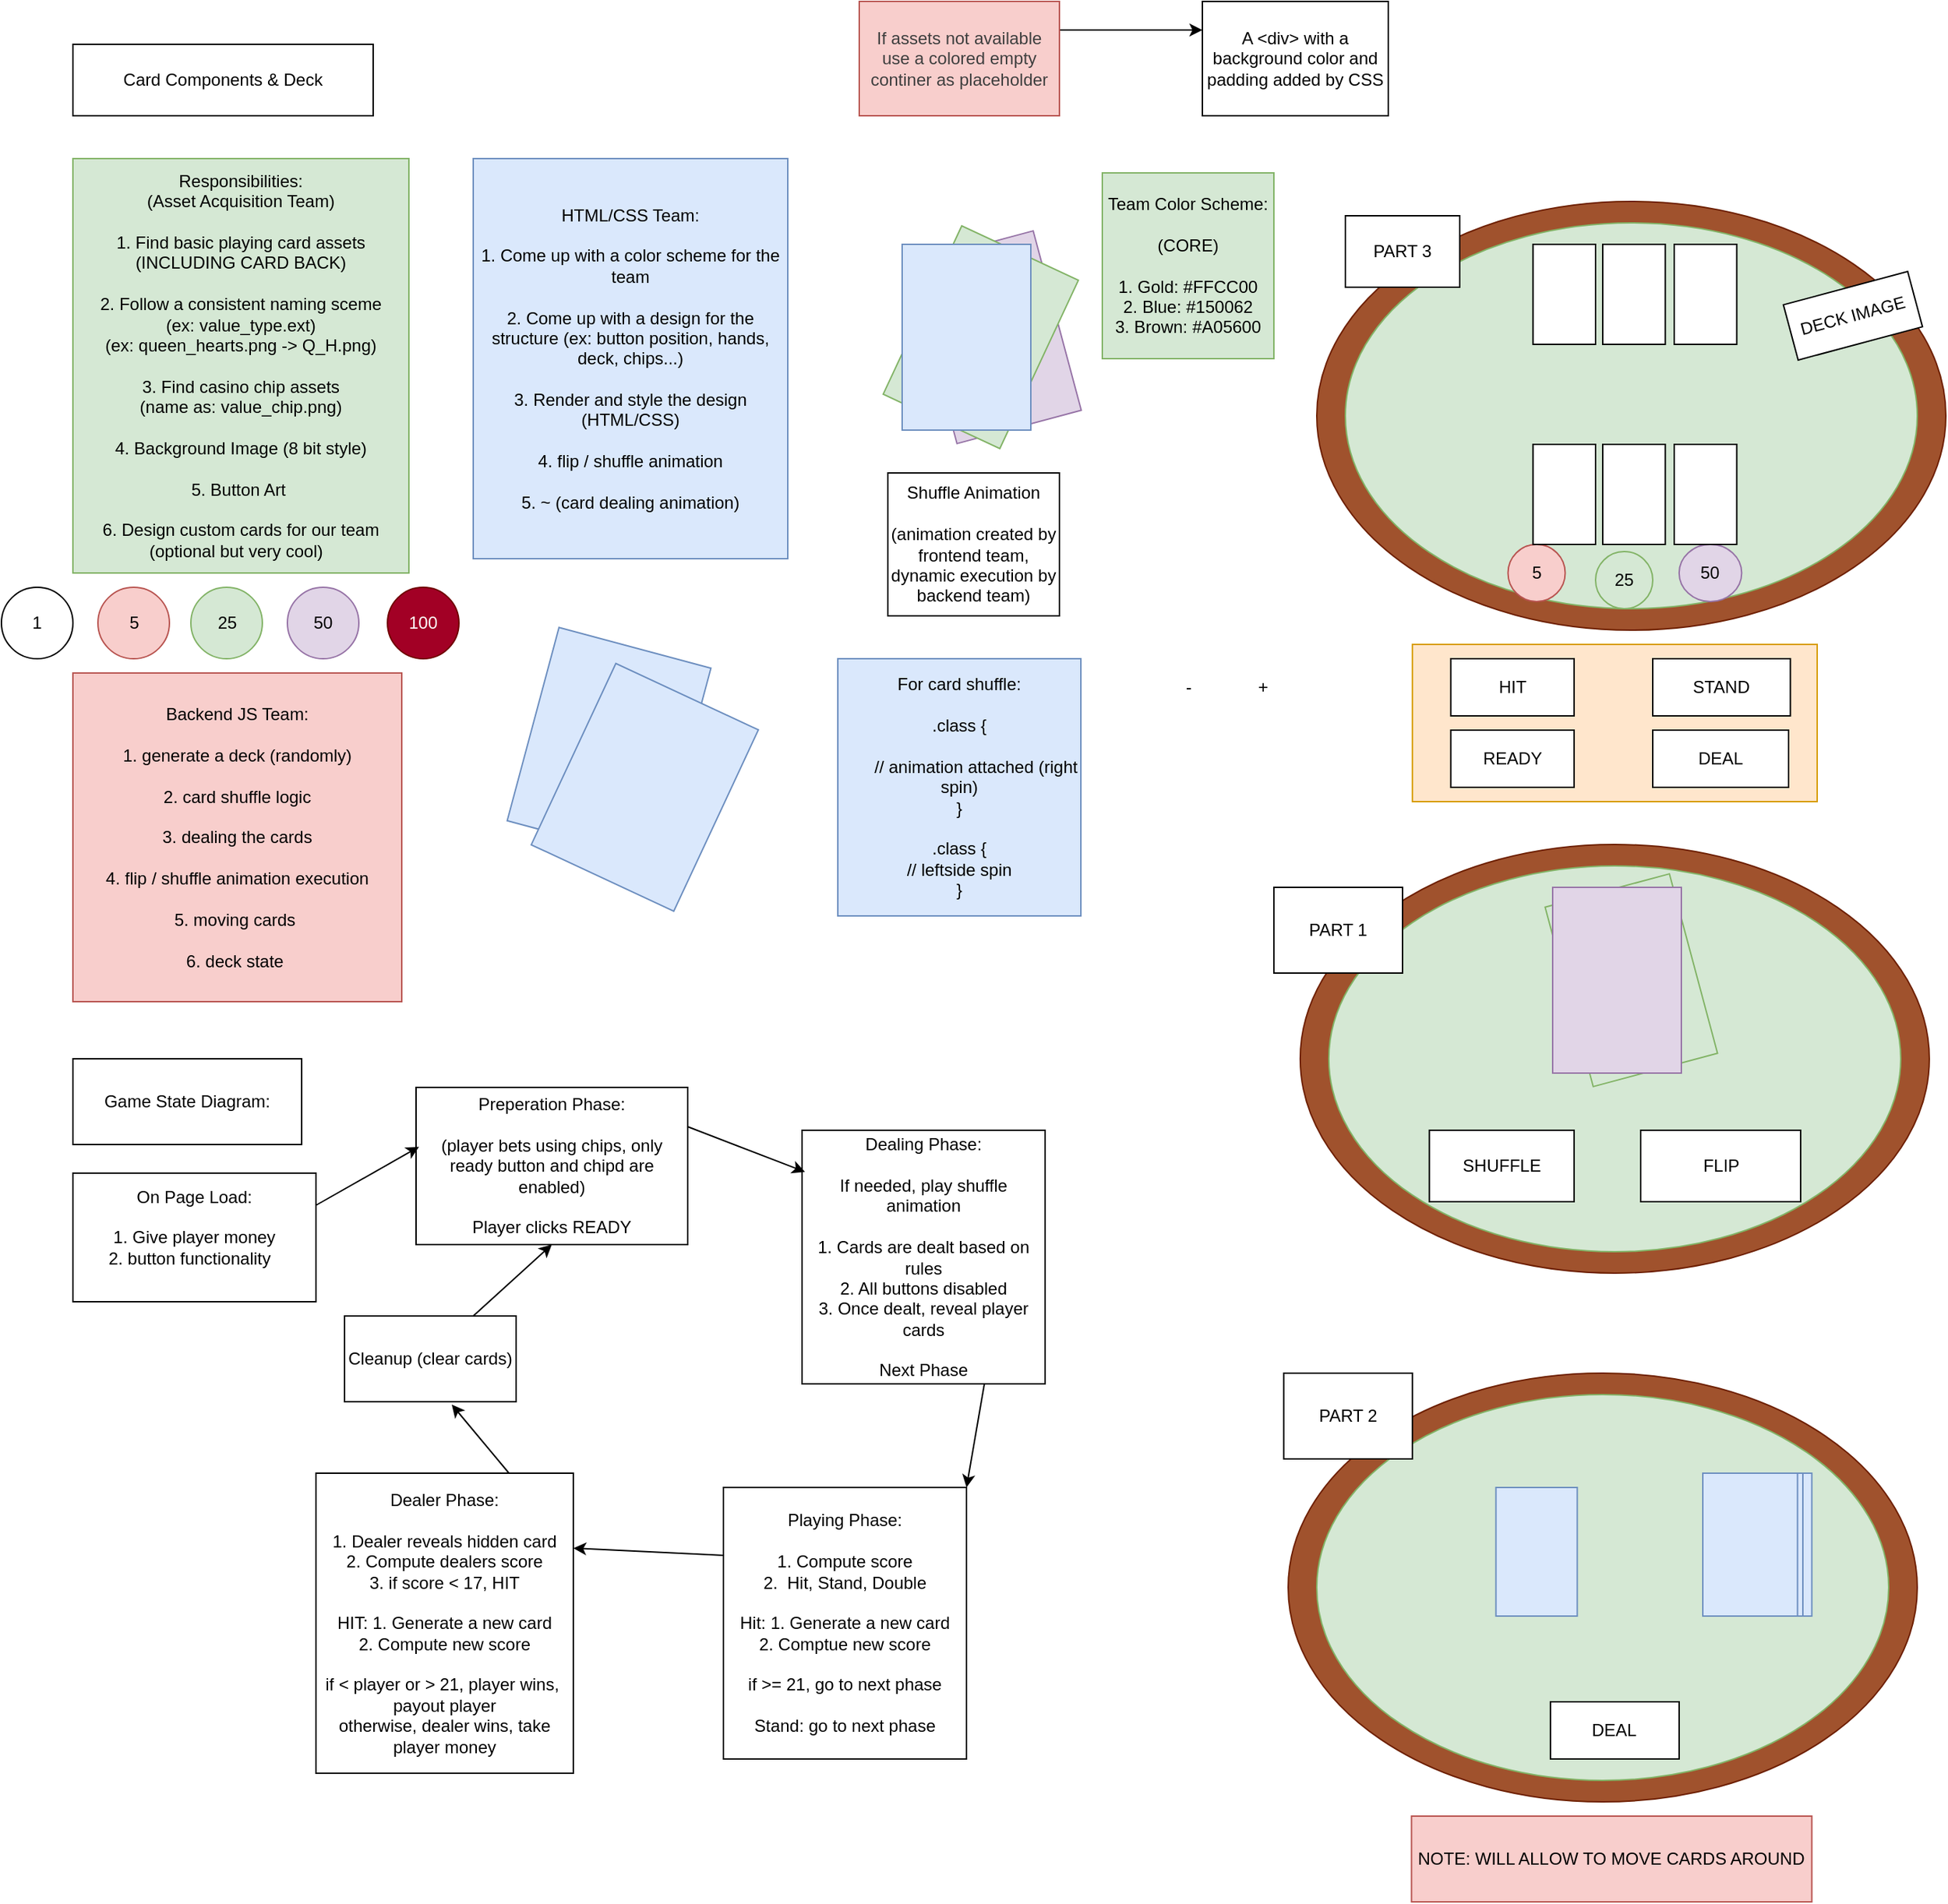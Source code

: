 <mxfile>
    <diagram id="_-PKDv2D4QOxhtcSlVaa" name="Page-1">
        <mxGraphModel dx="730" dy="296" grid="1" gridSize="10" guides="1" tooltips="1" connect="1" arrows="1" fold="1" page="1" pageScale="1" pageWidth="700" pageHeight="1000" background="none" math="0" shadow="0">
            <root>
                <mxCell id="0"/>
                <mxCell id="1" parent="0"/>
                <mxCell id="75" value="" style="ellipse;whiteSpace=wrap;html=1;fillColor=#a0522d;strokeColor=#6D1F00;fontColor=#ffffff;" parent="1" vertex="1">
                    <mxGeometry x="930" y="1000" width="440" height="300" as="geometry"/>
                </mxCell>
                <mxCell id="2" value="Card Components &amp;amp; Deck" style="whiteSpace=wrap;html=1;" parent="1" vertex="1">
                    <mxGeometry x="80" y="70" width="210" height="50" as="geometry"/>
                </mxCell>
                <mxCell id="6" value="Responsibilities:&lt;div&gt;(Asset Acquisition Team)&lt;/div&gt;&lt;div&gt;&lt;br&gt;&lt;/div&gt;&lt;div&gt;1. Find basic playing card assets (INCLUDING CARD BACK)&lt;/div&gt;&lt;div&gt;&lt;br&gt;&lt;/div&gt;&lt;div&gt;2. Follow a consistent naming sceme&lt;/div&gt;&lt;div&gt;(ex: value_type.ext)&lt;/div&gt;&lt;div&gt;(ex: queen_hearts.png -&amp;gt; Q_H.png)&lt;/div&gt;&lt;div&gt;&lt;br&gt;&lt;/div&gt;&lt;div&gt;3. Find casino chip assets&lt;/div&gt;&lt;div&gt;(name as: value_chip.png)&lt;/div&gt;&lt;div&gt;&lt;br&gt;&lt;/div&gt;&lt;div&gt;4. Background Image (8 bit style)&lt;/div&gt;&lt;div&gt;&lt;br&gt;&lt;/div&gt;&lt;div&gt;5. Button Art&amp;nbsp;&lt;/div&gt;&lt;div&gt;&lt;br&gt;&lt;/div&gt;&lt;div&gt;6. Design custom cards for our team (optional but very cool)&amp;nbsp;&amp;nbsp;&lt;/div&gt;" style="whiteSpace=wrap;html=1;fillColor=#d5e8d4;strokeColor=#82b366;" parent="1" vertex="1">
                    <mxGeometry x="80" y="150" width="235" height="290" as="geometry"/>
                </mxCell>
                <mxCell id="7" value="5" style="ellipse;whiteSpace=wrap;html=1;fillColor=#f8cecc;strokeColor=#b85450;" parent="1" vertex="1">
                    <mxGeometry x="97.5" y="450" width="50" height="50" as="geometry"/>
                </mxCell>
                <mxCell id="8" value="25" style="ellipse;whiteSpace=wrap;html=1;fillColor=#d5e8d4;strokeColor=#82b366;" parent="1" vertex="1">
                    <mxGeometry x="162.5" y="450" width="50" height="50" as="geometry"/>
                </mxCell>
                <mxCell id="9" value="50" style="ellipse;whiteSpace=wrap;html=1;fillColor=#e1d5e7;strokeColor=#9673a6;" parent="1" vertex="1">
                    <mxGeometry x="230" y="450" width="50" height="50" as="geometry"/>
                </mxCell>
                <mxCell id="11" value="HTML/CSS Team:&lt;div&gt;&lt;br&gt;&lt;/div&gt;&lt;div&gt;1. Come up with a color scheme for the team&lt;/div&gt;&lt;div&gt;&lt;br&gt;&lt;/div&gt;&lt;div&gt;2. Come up with a design for the structure (ex: button position, hands, deck, chips...)&lt;/div&gt;&lt;div&gt;&lt;br&gt;&lt;/div&gt;&lt;div&gt;3. Render and style the design (HTML/CSS)&lt;/div&gt;&lt;div&gt;&lt;br&gt;&lt;/div&gt;&lt;div&gt;4. flip / shuffle animation&lt;/div&gt;&lt;div&gt;&lt;br&gt;&lt;/div&gt;&lt;div&gt;5. ~ (card dealing animation)&lt;/div&gt;" style="whiteSpace=wrap;html=1;fillColor=#dae8fc;strokeColor=#6c8ebf;" parent="1" vertex="1">
                    <mxGeometry x="360" y="150" width="220" height="280" as="geometry"/>
                </mxCell>
                <mxCell id="105" style="edgeStyle=none;html=1;exitX=1;exitY=0.25;exitDx=0;exitDy=0;entryX=0;entryY=0.25;entryDx=0;entryDy=0;" parent="1" source="12" target="104" edge="1">
                    <mxGeometry relative="1" as="geometry"/>
                </mxCell>
                <mxCell id="12" value="&lt;span style=&quot;color: rgb(63, 63, 63);&quot;&gt;If assets not available use a colored empty continer as placeholder&lt;/span&gt;" style="whiteSpace=wrap;html=1;fillColor=#f8cecc;strokeColor=#b85450;" parent="1" vertex="1">
                    <mxGeometry x="630" y="40" width="140" height="80" as="geometry"/>
                </mxCell>
                <mxCell id="13" value="" style="whiteSpace=wrap;html=1;" parent="1" vertex="1">
                    <mxGeometry x="660" y="210" width="90" height="130" as="geometry"/>
                </mxCell>
                <mxCell id="14" value="" style="whiteSpace=wrap;html=1;rotation=-15;fillColor=#e1d5e7;strokeColor=#9673a6;" parent="1" vertex="1">
                    <mxGeometry x="680" y="210" width="90" height="130" as="geometry"/>
                </mxCell>
                <mxCell id="16" value="" style="whiteSpace=wrap;html=1;rotation=-155;fillColor=#d5e8d4;strokeColor=#82b366;" parent="1" vertex="1">
                    <mxGeometry x="670" y="210" width="90" height="130" as="geometry"/>
                </mxCell>
                <mxCell id="17" value="" style="whiteSpace=wrap;html=1;rotation=0;fillColor=#dae8fc;strokeColor=#6c8ebf;" parent="1" vertex="1">
                    <mxGeometry x="660" y="210" width="90" height="130" as="geometry"/>
                </mxCell>
                <mxCell id="18" value="Shuffle Animation&lt;div&gt;&lt;br&gt;&lt;/div&gt;&lt;div&gt;(animation created by frontend team,&lt;/div&gt;&lt;div&gt;dynamic execution by backend team)&lt;/div&gt;" style="whiteSpace=wrap;html=1;" parent="1" vertex="1">
                    <mxGeometry x="650" y="370" width="120" height="100" as="geometry"/>
                </mxCell>
                <mxCell id="20" value="" style="whiteSpace=wrap;html=1;rotation=15;fillColor=#dae8fc;strokeColor=#6c8ebf;" parent="1" vertex="1">
                    <mxGeometry x="400" y="490" width="110" height="140" as="geometry"/>
                </mxCell>
                <mxCell id="21" value="" style="whiteSpace=wrap;html=1;rotation=25;fillColor=#dae8fc;strokeColor=#6c8ebf;" parent="1" vertex="1">
                    <mxGeometry x="425" y="520" width="110" height="140" as="geometry"/>
                </mxCell>
                <mxCell id="22" value="Backend JS Team:&lt;div&gt;&lt;br&gt;&lt;/div&gt;&lt;div&gt;1. generate a deck (randomly)&lt;/div&gt;&lt;div&gt;&lt;br&gt;&lt;/div&gt;&lt;div&gt;2. card shuffle logic&lt;/div&gt;&lt;div&gt;&lt;br&gt;&lt;/div&gt;&lt;div&gt;3. dealing the cards&lt;/div&gt;&lt;div&gt;&lt;br&gt;&lt;/div&gt;&lt;div&gt;4. flip / shuffle animation execution&lt;/div&gt;&lt;div&gt;&lt;br&gt;&lt;/div&gt;&lt;div&gt;5. moving cards&amp;nbsp;&lt;/div&gt;&lt;div&gt;&lt;br&gt;&lt;/div&gt;&lt;div&gt;6. deck state&amp;nbsp;&lt;/div&gt;" style="whiteSpace=wrap;html=1;fillColor=#f8cecc;strokeColor=#b85450;" parent="1" vertex="1">
                    <mxGeometry x="80" y="510" width="230" height="230" as="geometry"/>
                </mxCell>
                <mxCell id="23" value="Game State Diagram:" style="whiteSpace=wrap;html=1;" parent="1" vertex="1">
                    <mxGeometry x="80" y="780" width="160" height="60" as="geometry"/>
                </mxCell>
                <mxCell id="24" value="On Page Load:&lt;div&gt;&lt;br&gt;&lt;/div&gt;&lt;div&gt;1. Give player money&lt;/div&gt;&lt;div&gt;2. button functionality&amp;nbsp;&amp;nbsp;&lt;/div&gt;&lt;div&gt;&lt;br&gt;&lt;/div&gt;" style="whiteSpace=wrap;html=1;" parent="1" vertex="1">
                    <mxGeometry x="80" y="860" width="170" height="90" as="geometry"/>
                </mxCell>
                <mxCell id="25" value="Preperation Phase:&lt;div&gt;&lt;br&gt;&lt;/div&gt;&lt;div&gt;(player bets using chips, only ready button and chipd are enabled)&lt;/div&gt;&lt;div&gt;&lt;br&gt;&lt;/div&gt;&lt;div&gt;Player clicks READY&lt;/div&gt;" style="whiteSpace=wrap;html=1;" parent="1" vertex="1">
                    <mxGeometry x="320" y="800" width="190" height="110" as="geometry"/>
                </mxCell>
                <mxCell id="26" style="edgeStyle=none;html=1;exitX=1;exitY=0.25;exitDx=0;exitDy=0;entryX=0.011;entryY=0.378;entryDx=0;entryDy=0;entryPerimeter=0;" parent="1" source="24" target="25" edge="1">
                    <mxGeometry relative="1" as="geometry"/>
                </mxCell>
                <mxCell id="34" style="edgeStyle=none;html=1;exitX=0.75;exitY=1;exitDx=0;exitDy=0;entryX=1;entryY=0;entryDx=0;entryDy=0;" parent="1" source="28" target="33" edge="1">
                    <mxGeometry relative="1" as="geometry"/>
                </mxCell>
                <mxCell id="28" value="Dealing Phase:&lt;div&gt;&lt;font color=&quot;#000000&quot;&gt;&lt;br&gt;&lt;/font&gt;&lt;/div&gt;&lt;div&gt;&lt;font color=&quot;#000000&quot;&gt;If needed, play shuffle animation&lt;br&gt;&lt;/font&gt;&lt;div&gt;&lt;br&gt;&lt;/div&gt;&lt;div&gt;1. Cards are dealt based on rules&lt;/div&gt;&lt;div&gt;2. All buttons disabled&lt;/div&gt;&lt;/div&gt;&lt;div&gt;3. Once dealt, reveal player cards&lt;/div&gt;&lt;div&gt;&lt;br&gt;&lt;/div&gt;&lt;div&gt;Next Phase&lt;/div&gt;" style="whiteSpace=wrap;html=1;" parent="1" vertex="1">
                    <mxGeometry x="590" y="830" width="170" height="177.5" as="geometry"/>
                </mxCell>
                <mxCell id="31" style="edgeStyle=none;html=1;exitX=1;exitY=0.25;exitDx=0;exitDy=0;entryX=0.012;entryY=0.164;entryDx=0;entryDy=0;entryPerimeter=0;" parent="1" source="25" target="28" edge="1">
                    <mxGeometry relative="1" as="geometry"/>
                </mxCell>
                <mxCell id="36" style="edgeStyle=none;html=1;exitX=0;exitY=0.25;exitDx=0;exitDy=0;entryX=1;entryY=0.25;entryDx=0;entryDy=0;" parent="1" source="33" target="35" edge="1">
                    <mxGeometry relative="1" as="geometry"/>
                </mxCell>
                <mxCell id="33" value="Playing Phase:&lt;div&gt;&lt;br&gt;&lt;/div&gt;&lt;div&gt;1. Compute score&lt;/div&gt;&lt;div&gt;2.&amp;nbsp; Hit, Stand, Double&lt;/div&gt;&lt;div&gt;&lt;br&gt;&lt;/div&gt;&lt;div&gt;Hit: 1. Generate a new card&lt;/div&gt;&lt;div&gt;2. Comptue new score&lt;/div&gt;&lt;div&gt;&lt;br&gt;&lt;/div&gt;&lt;div&gt;if &amp;gt;= 21, go to next phase&lt;/div&gt;&lt;div&gt;&lt;br&gt;&lt;/div&gt;&lt;div&gt;Stand: go to next phase&lt;/div&gt;" style="whiteSpace=wrap;html=1;" parent="1" vertex="1">
                    <mxGeometry x="535" y="1080" width="170" height="190" as="geometry"/>
                </mxCell>
                <mxCell id="35" value="Dealer Phase:&lt;div&gt;&lt;br&gt;&lt;/div&gt;&lt;div&gt;1. Dealer reveals hidden card&lt;/div&gt;&lt;div&gt;2. Compute dealers score&lt;/div&gt;&lt;div&gt;3. if score &amp;lt; 17, HIT&lt;/div&gt;&lt;div&gt;&lt;br&gt;&lt;/div&gt;&lt;div&gt;HIT: 1. Generate a new card&lt;/div&gt;&lt;div&gt;2. Compute new score&lt;/div&gt;&lt;div&gt;&lt;br&gt;&lt;/div&gt;&lt;div&gt;if &amp;lt; player or &amp;gt; 21, player wins,&amp;nbsp;&lt;/div&gt;&lt;div&gt;payout player&lt;/div&gt;&lt;div&gt;otherwise, dealer wins, take player money&lt;/div&gt;" style="whiteSpace=wrap;html=1;" parent="1" vertex="1">
                    <mxGeometry x="250" y="1070" width="180" height="210" as="geometry"/>
                </mxCell>
                <mxCell id="39" style="edgeStyle=none;html=1;exitX=0.75;exitY=0;exitDx=0;exitDy=0;entryX=0.5;entryY=1;entryDx=0;entryDy=0;" parent="1" source="37" target="25" edge="1">
                    <mxGeometry relative="1" as="geometry"/>
                </mxCell>
                <mxCell id="37" value="Cleanup (clear cards)" style="whiteSpace=wrap;html=1;" parent="1" vertex="1">
                    <mxGeometry x="270" y="960" width="120" height="60" as="geometry"/>
                </mxCell>
                <mxCell id="38" style="edgeStyle=none;html=1;exitX=0.75;exitY=0;exitDx=0;exitDy=0;entryX=0.625;entryY=1.033;entryDx=0;entryDy=0;entryPerimeter=0;" parent="1" source="35" target="37" edge="1">
                    <mxGeometry relative="1" as="geometry"/>
                </mxCell>
                <mxCell id="40" value="" style="ellipse;whiteSpace=wrap;html=1;fillColor=#a0522d;strokeColor=#6D1F00;fontColor=#ffffff;" parent="1" vertex="1">
                    <mxGeometry x="950" y="180" width="440" height="300" as="geometry"/>
                </mxCell>
                <mxCell id="42" value="" style="ellipse;whiteSpace=wrap;html=1;fillColor=#d5e8d4;strokeColor=#82b366;" parent="1" vertex="1">
                    <mxGeometry x="970" y="195" width="400" height="270" as="geometry"/>
                </mxCell>
                <mxCell id="43" value="5" style="ellipse;whiteSpace=wrap;html=1;fillColor=#f8cecc;strokeColor=#b85450;" parent="1" vertex="1">
                    <mxGeometry x="1083.75" y="420" width="40" height="40" as="geometry"/>
                </mxCell>
                <mxCell id="44" value="25" style="ellipse;whiteSpace=wrap;html=1;fillColor=#d5e8d4;strokeColor=#82b366;" parent="1" vertex="1">
                    <mxGeometry x="1145" y="425" width="40" height="40" as="geometry"/>
                </mxCell>
                <mxCell id="45" value="50" style="ellipse;whiteSpace=wrap;html=1;fillColor=#e1d5e7;strokeColor=#9673a6;" parent="1" vertex="1">
                    <mxGeometry x="1203.44" y="420" width="43.75" height="40" as="geometry"/>
                </mxCell>
                <mxCell id="49" value="" style="whiteSpace=wrap;html=1;" parent="1" vertex="1">
                    <mxGeometry x="1101.25" y="350" width="43.75" height="70" as="geometry"/>
                </mxCell>
                <mxCell id="53" value="" style="whiteSpace=wrap;html=1;" parent="1" vertex="1">
                    <mxGeometry x="1150" y="350" width="43.75" height="70" as="geometry"/>
                </mxCell>
                <mxCell id="54" value="" style="whiteSpace=wrap;html=1;" parent="1" vertex="1">
                    <mxGeometry x="1200" y="350" width="43.75" height="70" as="geometry"/>
                </mxCell>
                <mxCell id="55" value="" style="whiteSpace=wrap;html=1;" parent="1" vertex="1">
                    <mxGeometry x="1101.25" y="210" width="43.75" height="70" as="geometry"/>
                </mxCell>
                <mxCell id="56" value="" style="whiteSpace=wrap;html=1;" parent="1" vertex="1">
                    <mxGeometry x="1150" y="210" width="43.75" height="70" as="geometry"/>
                </mxCell>
                <mxCell id="57" value="" style="whiteSpace=wrap;html=1;" parent="1" vertex="1">
                    <mxGeometry x="1200" y="210" width="43.75" height="70" as="geometry"/>
                </mxCell>
                <mxCell id="58" value="" style="whiteSpace=wrap;html=1;fillColor=#ffe6cc;strokeColor=#d79b00;" parent="1" vertex="1">
                    <mxGeometry x="1016.88" y="490" width="283.12" height="110" as="geometry"/>
                </mxCell>
                <mxCell id="59" value="HIT" style="whiteSpace=wrap;html=1;" parent="1" vertex="1">
                    <mxGeometry x="1043.75" y="500" width="86.25" height="40" as="geometry"/>
                </mxCell>
                <mxCell id="60" value="STAND" style="whiteSpace=wrap;html=1;" parent="1" vertex="1">
                    <mxGeometry x="1185" y="500" width="96.25" height="40" as="geometry"/>
                </mxCell>
                <mxCell id="61" value="READY" style="whiteSpace=wrap;html=1;" parent="1" vertex="1">
                    <mxGeometry x="1043.75" y="550" width="86.25" height="40" as="geometry"/>
                </mxCell>
                <mxCell id="62" value="DEAL" style="whiteSpace=wrap;html=1;" parent="1" vertex="1">
                    <mxGeometry x="1185" y="550" width="95" height="40" as="geometry"/>
                </mxCell>
                <mxCell id="64" value="" style="ellipse;whiteSpace=wrap;html=1;fillColor=#a0522d;strokeColor=#6D1F00;fontColor=#ffffff;" parent="1" vertex="1">
                    <mxGeometry x="938.44" y="630" width="440" height="300" as="geometry"/>
                </mxCell>
                <mxCell id="63" value="" style="ellipse;whiteSpace=wrap;html=1;fillColor=#d5e8d4;strokeColor=#82b366;" parent="1" vertex="1">
                    <mxGeometry x="958.44" y="645" width="400" height="270" as="geometry"/>
                </mxCell>
                <mxCell id="67" value="" style="whiteSpace=wrap;html=1;rotation=0;fillColor=#dae8fc;strokeColor=#6c8ebf;" parent="1" vertex="1">
                    <mxGeometry x="1115" y="660" width="90" height="130" as="geometry"/>
                </mxCell>
                <mxCell id="68" value="" style="whiteSpace=wrap;html=1;rotation=-15;fillColor=#d5e8d4;strokeColor=#82b366;" parent="1" vertex="1">
                    <mxGeometry x="1125" y="660" width="90" height="130" as="geometry"/>
                </mxCell>
                <mxCell id="69" value="" style="whiteSpace=wrap;html=1;rotation=0;fillColor=#e1d5e7;strokeColor=#9673a6;" parent="1" vertex="1">
                    <mxGeometry x="1115" y="660" width="90" height="130" as="geometry"/>
                </mxCell>
                <mxCell id="72" value="SHUFFLE" style="whiteSpace=wrap;html=1;" parent="1" vertex="1">
                    <mxGeometry x="1028.75" y="830" width="101.25" height="50" as="geometry"/>
                </mxCell>
                <mxCell id="73" value="FLIP" style="whiteSpace=wrap;html=1;" parent="1" vertex="1">
                    <mxGeometry x="1176.56" y="830" width="111.87" height="50" as="geometry"/>
                </mxCell>
                <mxCell id="74" value="" style="ellipse;whiteSpace=wrap;html=1;fillColor=#d5e8d4;strokeColor=#82b366;" parent="1" vertex="1">
                    <mxGeometry x="950" y="1015" width="400" height="270" as="geometry"/>
                </mxCell>
                <mxCell id="76" value="" style="whiteSpace=wrap;html=1;rotation=0;fillColor=#dae8fc;strokeColor=#6c8ebf;" parent="1" vertex="1">
                    <mxGeometry x="1230" y="1070" width="66.25" height="100" as="geometry"/>
                </mxCell>
                <mxCell id="78" value="" style="whiteSpace=wrap;html=1;rotation=0;fillColor=#dae8fc;strokeColor=#6c8ebf;" parent="1" vertex="1">
                    <mxGeometry x="1223.75" y="1070" width="66.25" height="100" as="geometry"/>
                </mxCell>
                <mxCell id="79" value="" style="whiteSpace=wrap;html=1;rotation=0;fillColor=#dae8fc;strokeColor=#6c8ebf;" parent="1" vertex="1">
                    <mxGeometry x="1220" y="1070" width="66.25" height="100" as="geometry"/>
                </mxCell>
                <mxCell id="80" value="" style="whiteSpace=wrap;html=1;rotation=0;fillColor=#dae8fc;strokeColor=#6c8ebf;" parent="1" vertex="1">
                    <mxGeometry x="1075.31" y="1080" width="56.88" height="90" as="geometry"/>
                </mxCell>
                <mxCell id="82" value="DEAL" style="whiteSpace=wrap;html=1;" parent="1" vertex="1">
                    <mxGeometry x="1113.44" y="1230" width="90" height="40" as="geometry"/>
                </mxCell>
                <mxCell id="83" value="NOTE: WILL ALLOW TO MOVE CARDS AROUND" style="whiteSpace=wrap;html=1;fillColor=#f8cecc;strokeColor=#b85450;" parent="1" vertex="1">
                    <mxGeometry x="1016.25" y="1310" width="280" height="60" as="geometry"/>
                </mxCell>
                <mxCell id="99" value="Team Color Scheme:&lt;div&gt;&lt;font color=&quot;#000000&quot;&gt;&lt;br&gt;&lt;/font&gt;&lt;/div&gt;&lt;div&gt;&lt;font color=&quot;#000000&quot;&gt;(CORE)&lt;br&gt;&lt;/font&gt;&lt;div&gt;&lt;br&gt;&lt;/div&gt;&lt;div&gt;1. Gold:&amp;nbsp;#FFCC00&lt;/div&gt;&lt;div&gt;2. Blue:&amp;nbsp;#150062&lt;/div&gt;&lt;div&gt;3. Brown:&amp;nbsp;#A05600&lt;/div&gt;&lt;/div&gt;" style="whiteSpace=wrap;html=1;fillColor=#d5e8d4;strokeColor=#82b366;" parent="1" vertex="1">
                    <mxGeometry x="800" y="160" width="120" height="130" as="geometry"/>
                </mxCell>
                <mxCell id="102" value="For card shuffle:&lt;div&gt;&lt;br&gt;&lt;/div&gt;&lt;div&gt;.class {&lt;/div&gt;&lt;div&gt;&lt;br&gt;&lt;/div&gt;&lt;div&gt;&amp;nbsp; &amp;nbsp; &amp;nbsp; &amp;nbsp;// animation attached (right spin)&lt;/div&gt;&lt;div&gt;}&lt;/div&gt;&lt;div&gt;&lt;br&gt;&lt;/div&gt;&lt;div&gt;.class {&lt;/div&gt;&lt;div&gt;// leftside spin&lt;/div&gt;&lt;div&gt;}&lt;/div&gt;" style="whiteSpace=wrap;html=1;fillColor=#dae8fc;strokeColor=#6c8ebf;" parent="1" vertex="1">
                    <mxGeometry x="615" y="500" width="170" height="180" as="geometry"/>
                </mxCell>
                <mxCell id="103" value="DECK IMAGE" style="whiteSpace=wrap;html=1;rotation=-15;" parent="1" vertex="1">
                    <mxGeometry x="1280" y="240" width="90" height="40" as="geometry"/>
                </mxCell>
                <mxCell id="104" value="A &amp;lt;div&amp;gt; with a background color and padding added by CSS" style="whiteSpace=wrap;html=1;" parent="1" vertex="1">
                    <mxGeometry x="870" y="40" width="130" height="80" as="geometry"/>
                </mxCell>
                <mxCell id="106" value="PART 1" style="whiteSpace=wrap;html=1;" parent="1" vertex="1">
                    <mxGeometry x="920" y="660" width="90" height="60" as="geometry"/>
                </mxCell>
                <mxCell id="107" value="PART 2" style="whiteSpace=wrap;html=1;" parent="1" vertex="1">
                    <mxGeometry x="926.88" y="1000" width="90" height="60" as="geometry"/>
                </mxCell>
                <mxCell id="108" value="PART 3" style="whiteSpace=wrap;html=1;" parent="1" vertex="1">
                    <mxGeometry x="970" y="190" width="80" height="50" as="geometry"/>
                </mxCell>
                <mxCell id="109" value="1" style="ellipse;whiteSpace=wrap;html=1;" vertex="1" parent="1">
                    <mxGeometry x="30" y="450" width="50" height="50" as="geometry"/>
                </mxCell>
                <mxCell id="110" value="100" style="ellipse;whiteSpace=wrap;html=1;fillColor=#a20025;strokeColor=#6F0000;fontColor=#ffffff;" vertex="1" parent="1">
                    <mxGeometry x="300" y="450" width="50" height="50" as="geometry"/>
                </mxCell>
                <mxCell id="111" value="+" style="text;html=1;align=center;verticalAlign=middle;resizable=0;points=[];autosize=1;strokeColor=none;fillColor=none;" vertex="1" parent="1">
                    <mxGeometry x="896.88" y="505" width="30" height="30" as="geometry"/>
                </mxCell>
                <mxCell id="112" value="-" style="text;html=1;align=center;verticalAlign=middle;resizable=0;points=[];autosize=1;strokeColor=none;fillColor=none;" vertex="1" parent="1">
                    <mxGeometry x="845" y="505" width="30" height="30" as="geometry"/>
                </mxCell>
            </root>
        </mxGraphModel>
    </diagram>
</mxfile>